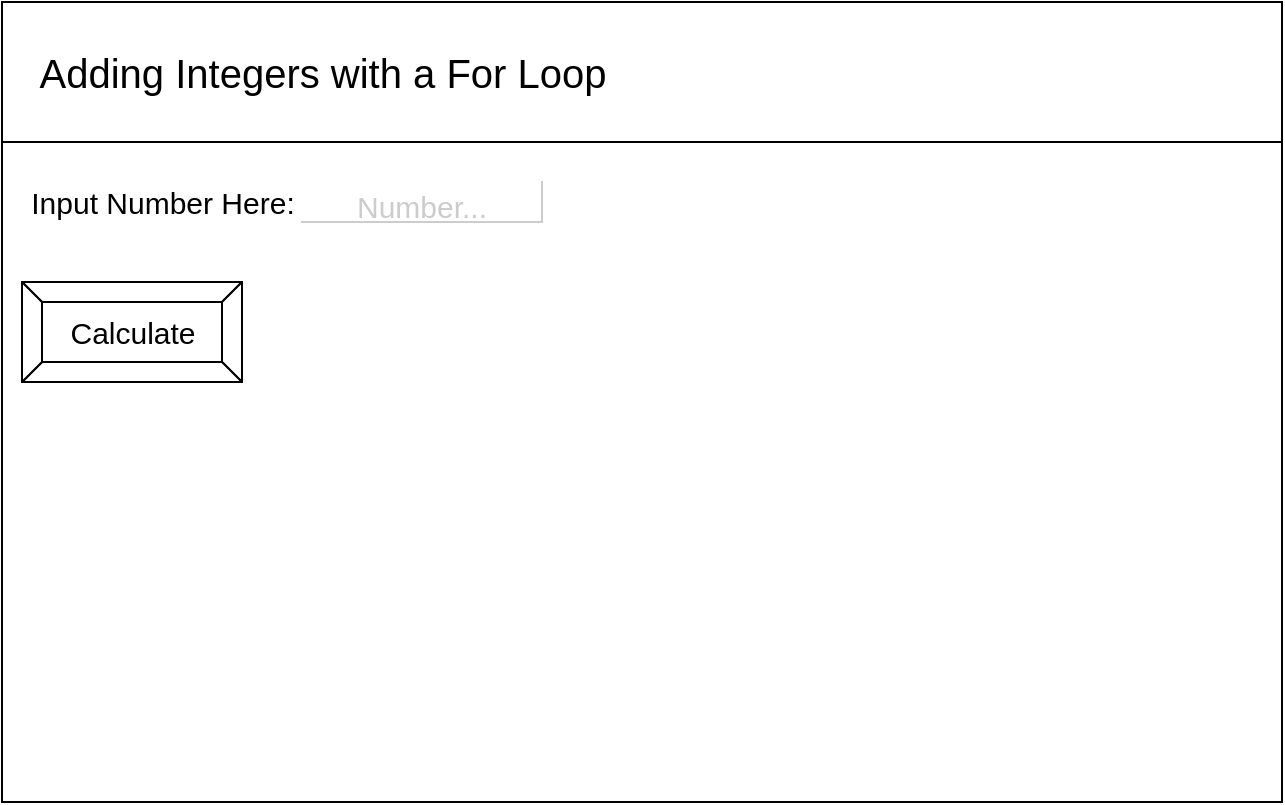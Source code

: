 <mxfile>
    <diagram id="7C8FAPwFKQ3S6aXuYyZj" name="Page-1">
        <mxGraphModel dx="594" dy="561" grid="1" gridSize="10" guides="1" tooltips="1" connect="1" arrows="1" fold="1" page="1" pageScale="1" pageWidth="850" pageHeight="1100" math="0" shadow="0">
            <root>
                <mxCell id="0"/>
                <mxCell id="1" parent="0"/>
                <mxCell id="2" value="" style="verticalLabelPosition=bottom;verticalAlign=top;html=1;shape=mxgraph.basic.rect;fillColor2=none;strokeWidth=1;size=20;indent=5;" parent="1" vertex="1">
                    <mxGeometry x="40" y="40" width="640" height="400" as="geometry"/>
                </mxCell>
                <mxCell id="3" value="" style="verticalLabelPosition=bottom;verticalAlign=top;html=1;shape=mxgraph.basic.rect;fillColor2=none;strokeWidth=1;size=20;indent=5;" parent="1" vertex="1">
                    <mxGeometry x="40" y="40" width="640" height="70" as="geometry"/>
                </mxCell>
                <mxCell id="8" value="&lt;font style=&quot;font-size: 15px&quot; color=&quot;#cccccc&quot;&gt;Number...&lt;/font&gt;" style="shape=partialRectangle;whiteSpace=wrap;html=1;top=0;left=0;fillColor=none;fontSize=20;strokeColor=#CCCCCC;" parent="1" vertex="1">
                    <mxGeometry x="190" y="130" width="120" height="20" as="geometry"/>
                </mxCell>
                <mxCell id="9" value="Input Number Here:" style="text;html=1;align=center;verticalAlign=middle;resizable=0;points=[];autosize=1;strokeColor=none;fillColor=none;fontSize=15;" parent="1" vertex="1">
                    <mxGeometry x="50" y="130" width="140" height="20" as="geometry"/>
                </mxCell>
                <mxCell id="10" value="&lt;font color=&quot;#000000&quot; style=&quot;font-size: 15px;&quot;&gt;Calculate&lt;/font&gt;" style="labelPosition=center;verticalLabelPosition=middle;align=center;html=1;shape=mxgraph.basic.button;dx=10;fontSize=15;fontColor=#CCCCCC;" parent="1" vertex="1">
                    <mxGeometry x="50" y="180" width="110" height="50" as="geometry"/>
                </mxCell>
                <mxCell id="11" value="&lt;font color=&quot;#000000&quot; style=&quot;font-size: 20px&quot;&gt;Adding Integers with a For Loop&lt;/font&gt;" style="text;html=1;align=center;verticalAlign=middle;resizable=0;points=[];autosize=1;strokeColor=none;fillColor=none;fontSize=15;fontColor=#B3B3B3;" parent="1" vertex="1">
                    <mxGeometry x="50" y="60" width="300" height="30" as="geometry"/>
                </mxCell>
            </root>
        </mxGraphModel>
    </diagram>
</mxfile>